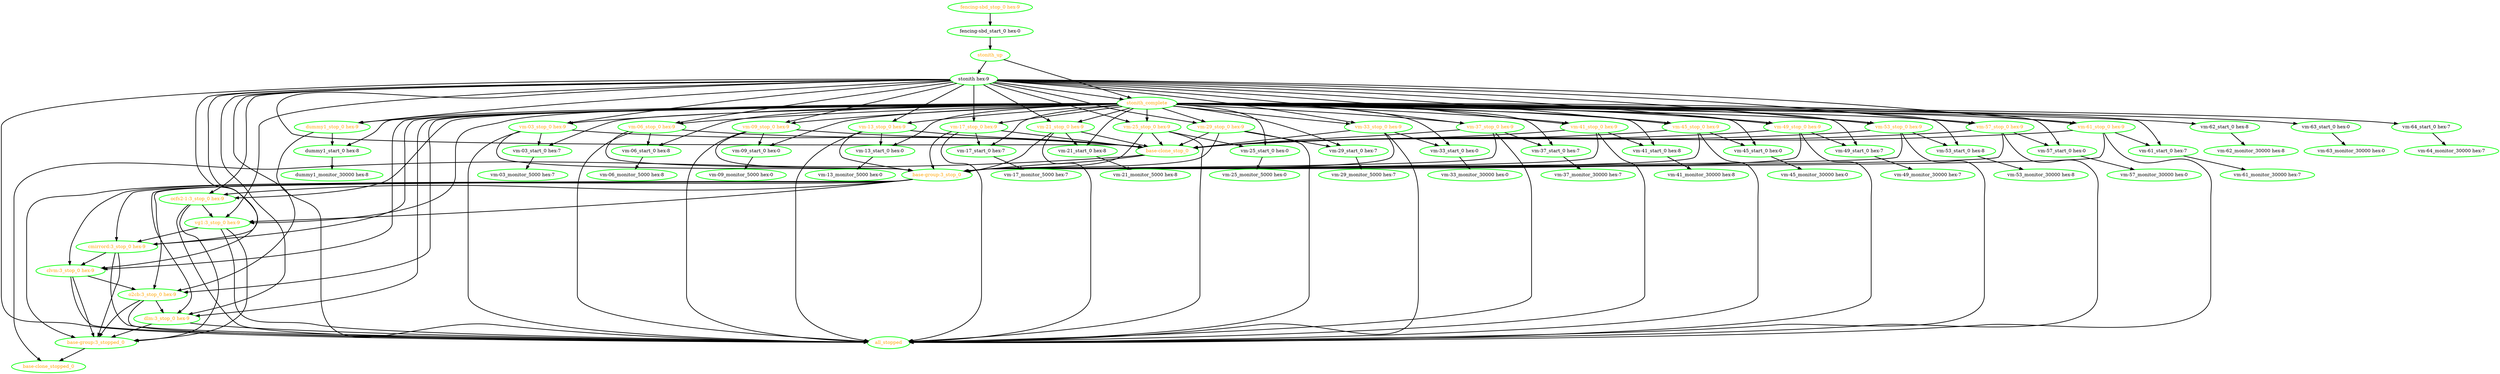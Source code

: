 digraph "g" {
"all_stopped" [ style=bold color="green" fontcolor="orange"  ]
"base-clone_stop_0" -> "base-clone_stopped_0" [ style = bold]
"base-clone_stop_0" -> "base-group:3_stop_0" [ style = bold]
"base-clone_stop_0" [ style=bold color="green" fontcolor="orange"  ]
"base-clone_stopped_0" [ style=bold color="green" fontcolor="orange"  ]
"base-group:3_stop_0" -> "base-group:3_stopped_0" [ style = bold]
"base-group:3_stop_0" -> "clvm:3_stop_0 hex-9" [ style = bold]
"base-group:3_stop_0" -> "cmirrord:3_stop_0 hex-9" [ style = bold]
"base-group:3_stop_0" -> "dlm:3_stop_0 hex-9" [ style = bold]
"base-group:3_stop_0" -> "o2cb:3_stop_0 hex-9" [ style = bold]
"base-group:3_stop_0" -> "ocfs2-1:3_stop_0 hex-9" [ style = bold]
"base-group:3_stop_0" -> "vg1:3_stop_0 hex-9" [ style = bold]
"base-group:3_stop_0" [ style=bold color="green" fontcolor="orange"  ]
"base-group:3_stopped_0" -> "base-clone_stopped_0" [ style = bold]
"base-group:3_stopped_0" [ style=bold color="green" fontcolor="orange"  ]
"clvm:3_stop_0 hex-9" -> "all_stopped" [ style = bold]
"clvm:3_stop_0 hex-9" -> "base-group:3_stopped_0" [ style = bold]
"clvm:3_stop_0 hex-9" -> "o2cb:3_stop_0 hex-9" [ style = bold]
"clvm:3_stop_0 hex-9" [ style=bold color="green" fontcolor="orange"  ]
"cmirrord:3_stop_0 hex-9" -> "all_stopped" [ style = bold]
"cmirrord:3_stop_0 hex-9" -> "base-group:3_stopped_0" [ style = bold]
"cmirrord:3_stop_0 hex-9" -> "clvm:3_stop_0 hex-9" [ style = bold]
"cmirrord:3_stop_0 hex-9" [ style=bold color="green" fontcolor="orange"  ]
"dlm:3_stop_0 hex-9" -> "all_stopped" [ style = bold]
"dlm:3_stop_0 hex-9" -> "base-group:3_stopped_0" [ style = bold]
"dlm:3_stop_0 hex-9" [ style=bold color="green" fontcolor="orange"  ]
"dummy1_monitor_30000 hex-8" [ style=bold color="green" fontcolor="black"  ]
"dummy1_start_0 hex-8" -> "dummy1_monitor_30000 hex-8" [ style = bold]
"dummy1_start_0 hex-8" [ style=bold color="green" fontcolor="black"  ]
"dummy1_stop_0 hex-9" -> "all_stopped" [ style = bold]
"dummy1_stop_0 hex-9" -> "dummy1_start_0 hex-8" [ style = bold]
"dummy1_stop_0 hex-9" [ style=bold color="green" fontcolor="orange"  ]
"fencing-sbd_start_0 hex-0" -> "stonith_up" [ style = bold]
"fencing-sbd_start_0 hex-0" [ style=bold color="green" fontcolor="black"  ]
"fencing-sbd_stop_0 hex-9" -> "fencing-sbd_start_0 hex-0" [ style = bold]
"fencing-sbd_stop_0 hex-9" [ style=bold color="green" fontcolor="orange"  ]
"o2cb:3_stop_0 hex-9" -> "all_stopped" [ style = bold]
"o2cb:3_stop_0 hex-9" -> "base-group:3_stopped_0" [ style = bold]
"o2cb:3_stop_0 hex-9" -> "dlm:3_stop_0 hex-9" [ style = bold]
"o2cb:3_stop_0 hex-9" [ style=bold color="green" fontcolor="orange"  ]
"ocfs2-1:3_stop_0 hex-9" -> "all_stopped" [ style = bold]
"ocfs2-1:3_stop_0 hex-9" -> "base-group:3_stopped_0" [ style = bold]
"ocfs2-1:3_stop_0 hex-9" -> "vg1:3_stop_0 hex-9" [ style = bold]
"ocfs2-1:3_stop_0 hex-9" [ style=bold color="green" fontcolor="orange"  ]
"stonith hex-9" -> "all_stopped" [ style = bold]
"stonith hex-9" -> "base-clone_stop_0" [ style = bold]
"stonith hex-9" -> "clvm:3_stop_0 hex-9" [ style = bold]
"stonith hex-9" -> "cmirrord:3_stop_0 hex-9" [ style = bold]
"stonith hex-9" -> "dlm:3_stop_0 hex-9" [ style = bold]
"stonith hex-9" -> "dummy1_stop_0 hex-9" [ style = bold]
"stonith hex-9" -> "o2cb:3_stop_0 hex-9" [ style = bold]
"stonith hex-9" -> "ocfs2-1:3_stop_0 hex-9" [ style = bold]
"stonith hex-9" -> "stonith_complete" [ style = bold]
"stonith hex-9" -> "vg1:3_stop_0 hex-9" [ style = bold]
"stonith hex-9" -> "vm-03_stop_0 hex-9" [ style = bold]
"stonith hex-9" -> "vm-06_stop_0 hex-9" [ style = bold]
"stonith hex-9" -> "vm-09_stop_0 hex-9" [ style = bold]
"stonith hex-9" -> "vm-13_stop_0 hex-9" [ style = bold]
"stonith hex-9" -> "vm-17_stop_0 hex-9" [ style = bold]
"stonith hex-9" -> "vm-21_stop_0 hex-9" [ style = bold]
"stonith hex-9" -> "vm-25_stop_0 hex-9" [ style = bold]
"stonith hex-9" -> "vm-29_stop_0 hex-9" [ style = bold]
"stonith hex-9" -> "vm-33_stop_0 hex-9" [ style = bold]
"stonith hex-9" -> "vm-37_stop_0 hex-9" [ style = bold]
"stonith hex-9" -> "vm-41_stop_0 hex-9" [ style = bold]
"stonith hex-9" -> "vm-45_stop_0 hex-9" [ style = bold]
"stonith hex-9" -> "vm-49_stop_0 hex-9" [ style = bold]
"stonith hex-9" -> "vm-53_stop_0 hex-9" [ style = bold]
"stonith hex-9" -> "vm-57_stop_0 hex-9" [ style = bold]
"stonith hex-9" -> "vm-61_stop_0 hex-9" [ style = bold]
"stonith hex-9" [ style=bold color="green" fontcolor="black"  ]
"stonith_complete" -> "clvm:3_stop_0 hex-9" [ style = bold]
"stonith_complete" -> "cmirrord:3_stop_0 hex-9" [ style = bold]
"stonith_complete" -> "dlm:3_stop_0 hex-9" [ style = bold]
"stonith_complete" -> "dummy1_start_0 hex-8" [ style = bold]
"stonith_complete" -> "dummy1_stop_0 hex-9" [ style = bold]
"stonith_complete" -> "o2cb:3_stop_0 hex-9" [ style = bold]
"stonith_complete" -> "ocfs2-1:3_stop_0 hex-9" [ style = bold]
"stonith_complete" -> "vg1:3_stop_0 hex-9" [ style = bold]
"stonith_complete" -> "vm-03_start_0 hex-7" [ style = bold]
"stonith_complete" -> "vm-03_stop_0 hex-9" [ style = bold]
"stonith_complete" -> "vm-06_start_0 hex-8" [ style = bold]
"stonith_complete" -> "vm-06_stop_0 hex-9" [ style = bold]
"stonith_complete" -> "vm-09_start_0 hex-0" [ style = bold]
"stonith_complete" -> "vm-09_stop_0 hex-9" [ style = bold]
"stonith_complete" -> "vm-13_start_0 hex-0" [ style = bold]
"stonith_complete" -> "vm-13_stop_0 hex-9" [ style = bold]
"stonith_complete" -> "vm-17_start_0 hex-7" [ style = bold]
"stonith_complete" -> "vm-17_stop_0 hex-9" [ style = bold]
"stonith_complete" -> "vm-21_start_0 hex-8" [ style = bold]
"stonith_complete" -> "vm-21_stop_0 hex-9" [ style = bold]
"stonith_complete" -> "vm-25_start_0 hex-0" [ style = bold]
"stonith_complete" -> "vm-25_stop_0 hex-9" [ style = bold]
"stonith_complete" -> "vm-29_start_0 hex-7" [ style = bold]
"stonith_complete" -> "vm-29_stop_0 hex-9" [ style = bold]
"stonith_complete" -> "vm-33_start_0 hex-0" [ style = bold]
"stonith_complete" -> "vm-33_stop_0 hex-9" [ style = bold]
"stonith_complete" -> "vm-37_start_0 hex-7" [ style = bold]
"stonith_complete" -> "vm-37_stop_0 hex-9" [ style = bold]
"stonith_complete" -> "vm-41_start_0 hex-8" [ style = bold]
"stonith_complete" -> "vm-41_stop_0 hex-9" [ style = bold]
"stonith_complete" -> "vm-45_start_0 hex-0" [ style = bold]
"stonith_complete" -> "vm-45_stop_0 hex-9" [ style = bold]
"stonith_complete" -> "vm-49_start_0 hex-7" [ style = bold]
"stonith_complete" -> "vm-49_stop_0 hex-9" [ style = bold]
"stonith_complete" -> "vm-53_start_0 hex-8" [ style = bold]
"stonith_complete" -> "vm-53_stop_0 hex-9" [ style = bold]
"stonith_complete" -> "vm-57_start_0 hex-0" [ style = bold]
"stonith_complete" -> "vm-57_stop_0 hex-9" [ style = bold]
"stonith_complete" -> "vm-61_start_0 hex-7" [ style = bold]
"stonith_complete" -> "vm-61_stop_0 hex-9" [ style = bold]
"stonith_complete" -> "vm-62_start_0 hex-8" [ style = bold]
"stonith_complete" -> "vm-63_start_0 hex-0" [ style = bold]
"stonith_complete" -> "vm-64_start_0 hex-7" [ style = bold]
"stonith_complete" [ style=bold color="green" fontcolor="orange"  ]
"stonith_up" -> "stonith hex-9" [ style = bold]
"stonith_up" -> "stonith_complete" [ style = bold]
"stonith_up" [ style=bold color="green" fontcolor="orange"  ]
"vg1:3_stop_0 hex-9" -> "all_stopped" [ style = bold]
"vg1:3_stop_0 hex-9" -> "base-group:3_stopped_0" [ style = bold]
"vg1:3_stop_0 hex-9" -> "cmirrord:3_stop_0 hex-9" [ style = bold]
"vg1:3_stop_0 hex-9" [ style=bold color="green" fontcolor="orange"  ]
"vm-03_monitor_5000 hex-7" [ style=bold color="green" fontcolor="black"  ]
"vm-03_start_0 hex-7" -> "vm-03_monitor_5000 hex-7" [ style = bold]
"vm-03_start_0 hex-7" [ style=bold color="green" fontcolor="black"  ]
"vm-03_stop_0 hex-9" -> "all_stopped" [ style = bold]
"vm-03_stop_0 hex-9" -> "base-clone_stop_0" [ style = bold]
"vm-03_stop_0 hex-9" -> "base-group:3_stop_0" [ style = bold]
"vm-03_stop_0 hex-9" -> "vm-03_start_0 hex-7" [ style = bold]
"vm-03_stop_0 hex-9" [ style=bold color="green" fontcolor="orange"  ]
"vm-06_monitor_5000 hex-8" [ style=bold color="green" fontcolor="black"  ]
"vm-06_start_0 hex-8" -> "vm-06_monitor_5000 hex-8" [ style = bold]
"vm-06_start_0 hex-8" [ style=bold color="green" fontcolor="black"  ]
"vm-06_stop_0 hex-9" -> "all_stopped" [ style = bold]
"vm-06_stop_0 hex-9" -> "base-clone_stop_0" [ style = bold]
"vm-06_stop_0 hex-9" -> "base-group:3_stop_0" [ style = bold]
"vm-06_stop_0 hex-9" -> "vm-06_start_0 hex-8" [ style = bold]
"vm-06_stop_0 hex-9" [ style=bold color="green" fontcolor="orange"  ]
"vm-09_monitor_5000 hex-0" [ style=bold color="green" fontcolor="black"  ]
"vm-09_start_0 hex-0" -> "vm-09_monitor_5000 hex-0" [ style = bold]
"vm-09_start_0 hex-0" [ style=bold color="green" fontcolor="black"  ]
"vm-09_stop_0 hex-9" -> "all_stopped" [ style = bold]
"vm-09_stop_0 hex-9" -> "base-clone_stop_0" [ style = bold]
"vm-09_stop_0 hex-9" -> "base-group:3_stop_0" [ style = bold]
"vm-09_stop_0 hex-9" -> "vm-09_start_0 hex-0" [ style = bold]
"vm-09_stop_0 hex-9" [ style=bold color="green" fontcolor="orange"  ]
"vm-13_monitor_5000 hex-0" [ style=bold color="green" fontcolor="black"  ]
"vm-13_start_0 hex-0" -> "vm-13_monitor_5000 hex-0" [ style = bold]
"vm-13_start_0 hex-0" [ style=bold color="green" fontcolor="black"  ]
"vm-13_stop_0 hex-9" -> "all_stopped" [ style = bold]
"vm-13_stop_0 hex-9" -> "base-clone_stop_0" [ style = bold]
"vm-13_stop_0 hex-9" -> "base-group:3_stop_0" [ style = bold]
"vm-13_stop_0 hex-9" -> "vm-13_start_0 hex-0" [ style = bold]
"vm-13_stop_0 hex-9" [ style=bold color="green" fontcolor="orange"  ]
"vm-17_monitor_5000 hex-7" [ style=bold color="green" fontcolor="black"  ]
"vm-17_start_0 hex-7" -> "vm-17_monitor_5000 hex-7" [ style = bold]
"vm-17_start_0 hex-7" [ style=bold color="green" fontcolor="black"  ]
"vm-17_stop_0 hex-9" -> "all_stopped" [ style = bold]
"vm-17_stop_0 hex-9" -> "base-clone_stop_0" [ style = bold]
"vm-17_stop_0 hex-9" -> "base-group:3_stop_0" [ style = bold]
"vm-17_stop_0 hex-9" -> "vm-17_start_0 hex-7" [ style = bold]
"vm-17_stop_0 hex-9" [ style=bold color="green" fontcolor="orange"  ]
"vm-21_monitor_5000 hex-8" [ style=bold color="green" fontcolor="black"  ]
"vm-21_start_0 hex-8" -> "vm-21_monitor_5000 hex-8" [ style = bold]
"vm-21_start_0 hex-8" [ style=bold color="green" fontcolor="black"  ]
"vm-21_stop_0 hex-9" -> "all_stopped" [ style = bold]
"vm-21_stop_0 hex-9" -> "base-clone_stop_0" [ style = bold]
"vm-21_stop_0 hex-9" -> "base-group:3_stop_0" [ style = bold]
"vm-21_stop_0 hex-9" -> "vm-21_start_0 hex-8" [ style = bold]
"vm-21_stop_0 hex-9" [ style=bold color="green" fontcolor="orange"  ]
"vm-25_monitor_5000 hex-0" [ style=bold color="green" fontcolor="black"  ]
"vm-25_start_0 hex-0" -> "vm-25_monitor_5000 hex-0" [ style = bold]
"vm-25_start_0 hex-0" [ style=bold color="green" fontcolor="black"  ]
"vm-25_stop_0 hex-9" -> "all_stopped" [ style = bold]
"vm-25_stop_0 hex-9" -> "base-clone_stop_0" [ style = bold]
"vm-25_stop_0 hex-9" -> "base-group:3_stop_0" [ style = bold]
"vm-25_stop_0 hex-9" -> "vm-25_start_0 hex-0" [ style = bold]
"vm-25_stop_0 hex-9" [ style=bold color="green" fontcolor="orange"  ]
"vm-29_monitor_5000 hex-7" [ style=bold color="green" fontcolor="black"  ]
"vm-29_start_0 hex-7" -> "vm-29_monitor_5000 hex-7" [ style = bold]
"vm-29_start_0 hex-7" [ style=bold color="green" fontcolor="black"  ]
"vm-29_stop_0 hex-9" -> "all_stopped" [ style = bold]
"vm-29_stop_0 hex-9" -> "base-clone_stop_0" [ style = bold]
"vm-29_stop_0 hex-9" -> "base-group:3_stop_0" [ style = bold]
"vm-29_stop_0 hex-9" -> "vm-29_start_0 hex-7" [ style = bold]
"vm-29_stop_0 hex-9" [ style=bold color="green" fontcolor="orange"  ]
"vm-33_monitor_30000 hex-0" [ style=bold color="green" fontcolor="black"  ]
"vm-33_start_0 hex-0" -> "vm-33_monitor_30000 hex-0" [ style = bold]
"vm-33_start_0 hex-0" [ style=bold color="green" fontcolor="black"  ]
"vm-33_stop_0 hex-9" -> "all_stopped" [ style = bold]
"vm-33_stop_0 hex-9" -> "base-clone_stop_0" [ style = bold]
"vm-33_stop_0 hex-9" -> "base-group:3_stop_0" [ style = bold]
"vm-33_stop_0 hex-9" -> "vm-33_start_0 hex-0" [ style = bold]
"vm-33_stop_0 hex-9" [ style=bold color="green" fontcolor="orange"  ]
"vm-37_monitor_30000 hex-7" [ style=bold color="green" fontcolor="black"  ]
"vm-37_start_0 hex-7" -> "vm-37_monitor_30000 hex-7" [ style = bold]
"vm-37_start_0 hex-7" [ style=bold color="green" fontcolor="black"  ]
"vm-37_stop_0 hex-9" -> "all_stopped" [ style = bold]
"vm-37_stop_0 hex-9" -> "base-clone_stop_0" [ style = bold]
"vm-37_stop_0 hex-9" -> "base-group:3_stop_0" [ style = bold]
"vm-37_stop_0 hex-9" -> "vm-37_start_0 hex-7" [ style = bold]
"vm-37_stop_0 hex-9" [ style=bold color="green" fontcolor="orange"  ]
"vm-41_monitor_30000 hex-8" [ style=bold color="green" fontcolor="black"  ]
"vm-41_start_0 hex-8" -> "vm-41_monitor_30000 hex-8" [ style = bold]
"vm-41_start_0 hex-8" [ style=bold color="green" fontcolor="black"  ]
"vm-41_stop_0 hex-9" -> "all_stopped" [ style = bold]
"vm-41_stop_0 hex-9" -> "base-clone_stop_0" [ style = bold]
"vm-41_stop_0 hex-9" -> "base-group:3_stop_0" [ style = bold]
"vm-41_stop_0 hex-9" -> "vm-41_start_0 hex-8" [ style = bold]
"vm-41_stop_0 hex-9" [ style=bold color="green" fontcolor="orange"  ]
"vm-45_monitor_30000 hex-0" [ style=bold color="green" fontcolor="black"  ]
"vm-45_start_0 hex-0" -> "vm-45_monitor_30000 hex-0" [ style = bold]
"vm-45_start_0 hex-0" [ style=bold color="green" fontcolor="black"  ]
"vm-45_stop_0 hex-9" -> "all_stopped" [ style = bold]
"vm-45_stop_0 hex-9" -> "base-clone_stop_0" [ style = bold]
"vm-45_stop_0 hex-9" -> "base-group:3_stop_0" [ style = bold]
"vm-45_stop_0 hex-9" -> "vm-45_start_0 hex-0" [ style = bold]
"vm-45_stop_0 hex-9" [ style=bold color="green" fontcolor="orange"  ]
"vm-49_monitor_30000 hex-7" [ style=bold color="green" fontcolor="black"  ]
"vm-49_start_0 hex-7" -> "vm-49_monitor_30000 hex-7" [ style = bold]
"vm-49_start_0 hex-7" [ style=bold color="green" fontcolor="black"  ]
"vm-49_stop_0 hex-9" -> "all_stopped" [ style = bold]
"vm-49_stop_0 hex-9" -> "base-clone_stop_0" [ style = bold]
"vm-49_stop_0 hex-9" -> "base-group:3_stop_0" [ style = bold]
"vm-49_stop_0 hex-9" -> "vm-49_start_0 hex-7" [ style = bold]
"vm-49_stop_0 hex-9" [ style=bold color="green" fontcolor="orange"  ]
"vm-53_monitor_30000 hex-8" [ style=bold color="green" fontcolor="black"  ]
"vm-53_start_0 hex-8" -> "vm-53_monitor_30000 hex-8" [ style = bold]
"vm-53_start_0 hex-8" [ style=bold color="green" fontcolor="black"  ]
"vm-53_stop_0 hex-9" -> "all_stopped" [ style = bold]
"vm-53_stop_0 hex-9" -> "base-clone_stop_0" [ style = bold]
"vm-53_stop_0 hex-9" -> "base-group:3_stop_0" [ style = bold]
"vm-53_stop_0 hex-9" -> "vm-53_start_0 hex-8" [ style = bold]
"vm-53_stop_0 hex-9" [ style=bold color="green" fontcolor="orange"  ]
"vm-57_monitor_30000 hex-0" [ style=bold color="green" fontcolor="black"  ]
"vm-57_start_0 hex-0" -> "vm-57_monitor_30000 hex-0" [ style = bold]
"vm-57_start_0 hex-0" [ style=bold color="green" fontcolor="black"  ]
"vm-57_stop_0 hex-9" -> "all_stopped" [ style = bold]
"vm-57_stop_0 hex-9" -> "base-clone_stop_0" [ style = bold]
"vm-57_stop_0 hex-9" -> "base-group:3_stop_0" [ style = bold]
"vm-57_stop_0 hex-9" -> "vm-57_start_0 hex-0" [ style = bold]
"vm-57_stop_0 hex-9" [ style=bold color="green" fontcolor="orange"  ]
"vm-61_monitor_30000 hex-7" [ style=bold color="green" fontcolor="black"  ]
"vm-61_start_0 hex-7" -> "vm-61_monitor_30000 hex-7" [ style = bold]
"vm-61_start_0 hex-7" [ style=bold color="green" fontcolor="black"  ]
"vm-61_stop_0 hex-9" -> "all_stopped" [ style = bold]
"vm-61_stop_0 hex-9" -> "base-clone_stop_0" [ style = bold]
"vm-61_stop_0 hex-9" -> "base-group:3_stop_0" [ style = bold]
"vm-61_stop_0 hex-9" -> "vm-61_start_0 hex-7" [ style = bold]
"vm-61_stop_0 hex-9" [ style=bold color="green" fontcolor="orange"  ]
"vm-62_monitor_30000 hex-8" [ style=bold color="green" fontcolor="black"  ]
"vm-62_start_0 hex-8" -> "vm-62_monitor_30000 hex-8" [ style = bold]
"vm-62_start_0 hex-8" [ style=bold color="green" fontcolor="black"  ]
"vm-63_monitor_30000 hex-0" [ style=bold color="green" fontcolor="black"  ]
"vm-63_start_0 hex-0" -> "vm-63_monitor_30000 hex-0" [ style = bold]
"vm-63_start_0 hex-0" [ style=bold color="green" fontcolor="black"  ]
"vm-64_monitor_30000 hex-7" [ style=bold color="green" fontcolor="black"  ]
"vm-64_start_0 hex-7" -> "vm-64_monitor_30000 hex-7" [ style = bold]
"vm-64_start_0 hex-7" [ style=bold color="green" fontcolor="black"  ]
}
